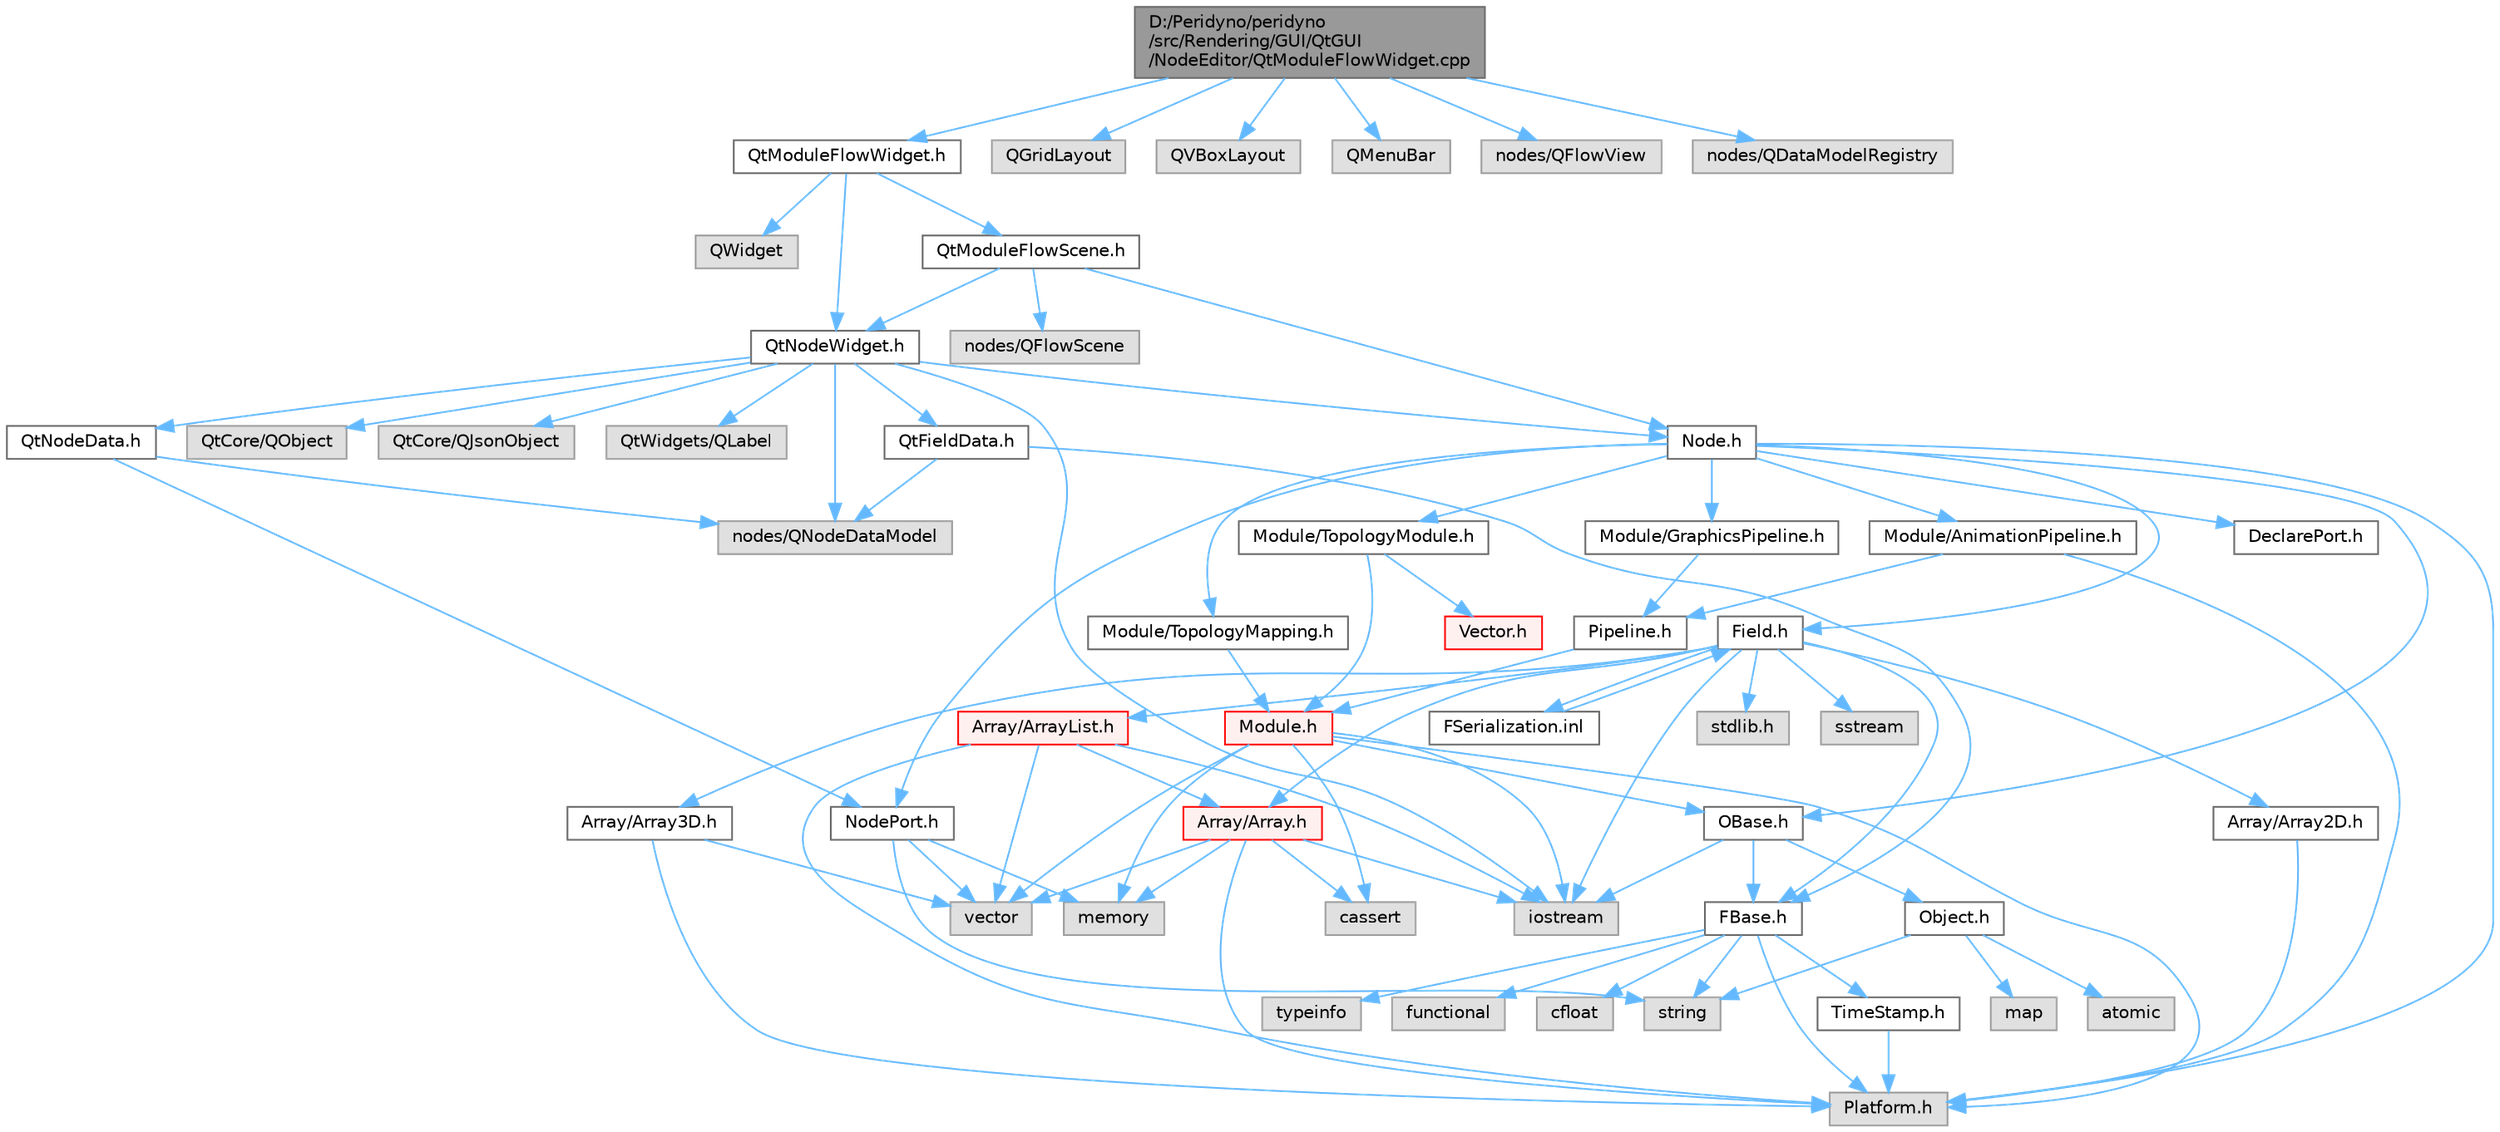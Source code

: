 digraph "D:/Peridyno/peridyno/src/Rendering/GUI/QtGUI/NodeEditor/QtModuleFlowWidget.cpp"
{
 // LATEX_PDF_SIZE
  bgcolor="transparent";
  edge [fontname=Helvetica,fontsize=10,labelfontname=Helvetica,labelfontsize=10];
  node [fontname=Helvetica,fontsize=10,shape=box,height=0.2,width=0.4];
  Node1 [id="Node000001",label="D:/Peridyno/peridyno\l/src/Rendering/GUI/QtGUI\l/NodeEditor/QtModuleFlowWidget.cpp",height=0.2,width=0.4,color="gray40", fillcolor="grey60", style="filled", fontcolor="black",tooltip=" "];
  Node1 -> Node2 [id="edge1_Node000001_Node000002",color="steelblue1",style="solid",tooltip=" "];
  Node2 [id="Node000002",label="QtModuleFlowWidget.h",height=0.2,width=0.4,color="grey40", fillcolor="white", style="filled",URL="$_qt_module_flow_widget_8h.html",tooltip=" "];
  Node2 -> Node3 [id="edge2_Node000002_Node000003",color="steelblue1",style="solid",tooltip=" "];
  Node3 [id="Node000003",label="QWidget",height=0.2,width=0.4,color="grey60", fillcolor="#E0E0E0", style="filled",tooltip=" "];
  Node2 -> Node4 [id="edge3_Node000002_Node000004",color="steelblue1",style="solid",tooltip=" "];
  Node4 [id="Node000004",label="QtModuleFlowScene.h",height=0.2,width=0.4,color="grey40", fillcolor="white", style="filled",URL="$_qt_module_flow_scene_8h.html",tooltip=" "];
  Node4 -> Node5 [id="edge4_Node000004_Node000005",color="steelblue1",style="solid",tooltip=" "];
  Node5 [id="Node000005",label="nodes/QFlowScene",height=0.2,width=0.4,color="grey60", fillcolor="#E0E0E0", style="filled",tooltip=" "];
  Node4 -> Node6 [id="edge5_Node000004_Node000006",color="steelblue1",style="solid",tooltip=" "];
  Node6 [id="Node000006",label="Node.h",height=0.2,width=0.4,color="grey40", fillcolor="white", style="filled",URL="$_node_8h.html",tooltip=" "];
  Node6 -> Node7 [id="edge6_Node000006_Node000007",color="steelblue1",style="solid",tooltip=" "];
  Node7 [id="Node000007",label="OBase.h",height=0.2,width=0.4,color="grey40", fillcolor="white", style="filled",URL="$_o_base_8h.html",tooltip=" "];
  Node7 -> Node8 [id="edge7_Node000007_Node000008",color="steelblue1",style="solid",tooltip=" "];
  Node8 [id="Node000008",label="iostream",height=0.2,width=0.4,color="grey60", fillcolor="#E0E0E0", style="filled",tooltip=" "];
  Node7 -> Node9 [id="edge8_Node000007_Node000009",color="steelblue1",style="solid",tooltip=" "];
  Node9 [id="Node000009",label="FBase.h",height=0.2,width=0.4,color="grey40", fillcolor="white", style="filled",URL="$_f_base_8h.html",tooltip=" "];
  Node9 -> Node10 [id="edge9_Node000009_Node000010",color="steelblue1",style="solid",tooltip=" "];
  Node10 [id="Node000010",label="Platform.h",height=0.2,width=0.4,color="grey60", fillcolor="#E0E0E0", style="filled",tooltip=" "];
  Node9 -> Node11 [id="edge10_Node000009_Node000011",color="steelblue1",style="solid",tooltip=" "];
  Node11 [id="Node000011",label="TimeStamp.h",height=0.2,width=0.4,color="grey40", fillcolor="white", style="filled",URL="$_time_stamp_8h.html",tooltip=" "];
  Node11 -> Node10 [id="edge11_Node000011_Node000010",color="steelblue1",style="solid",tooltip=" "];
  Node9 -> Node12 [id="edge12_Node000009_Node000012",color="steelblue1",style="solid",tooltip=" "];
  Node12 [id="Node000012",label="typeinfo",height=0.2,width=0.4,color="grey60", fillcolor="#E0E0E0", style="filled",tooltip=" "];
  Node9 -> Node13 [id="edge13_Node000009_Node000013",color="steelblue1",style="solid",tooltip=" "];
  Node13 [id="Node000013",label="string",height=0.2,width=0.4,color="grey60", fillcolor="#E0E0E0", style="filled",tooltip=" "];
  Node9 -> Node14 [id="edge14_Node000009_Node000014",color="steelblue1",style="solid",tooltip=" "];
  Node14 [id="Node000014",label="functional",height=0.2,width=0.4,color="grey60", fillcolor="#E0E0E0", style="filled",tooltip=" "];
  Node9 -> Node15 [id="edge15_Node000009_Node000015",color="steelblue1",style="solid",tooltip=" "];
  Node15 [id="Node000015",label="cfloat",height=0.2,width=0.4,color="grey60", fillcolor="#E0E0E0", style="filled",tooltip=" "];
  Node7 -> Node16 [id="edge16_Node000007_Node000016",color="steelblue1",style="solid",tooltip=" "];
  Node16 [id="Node000016",label="Object.h",height=0.2,width=0.4,color="grey40", fillcolor="white", style="filled",URL="$_object_8h.html",tooltip=" "];
  Node16 -> Node13 [id="edge17_Node000016_Node000013",color="steelblue1",style="solid",tooltip=" "];
  Node16 -> Node17 [id="edge18_Node000016_Node000017",color="steelblue1",style="solid",tooltip=" "];
  Node17 [id="Node000017",label="atomic",height=0.2,width=0.4,color="grey60", fillcolor="#E0E0E0", style="filled",tooltip=" "];
  Node16 -> Node18 [id="edge19_Node000016_Node000018",color="steelblue1",style="solid",tooltip=" "];
  Node18 [id="Node000018",label="map",height=0.2,width=0.4,color="grey60", fillcolor="#E0E0E0", style="filled",tooltip=" "];
  Node6 -> Node19 [id="edge20_Node000006_Node000019",color="steelblue1",style="solid",tooltip=" "];
  Node19 [id="Node000019",label="Field.h",height=0.2,width=0.4,color="grey40", fillcolor="white", style="filled",URL="$_field_8h.html",tooltip=" "];
  Node19 -> Node8 [id="edge21_Node000019_Node000008",color="steelblue1",style="solid",tooltip=" "];
  Node19 -> Node20 [id="edge22_Node000019_Node000020",color="steelblue1",style="solid",tooltip=" "];
  Node20 [id="Node000020",label="stdlib.h",height=0.2,width=0.4,color="grey60", fillcolor="#E0E0E0", style="filled",tooltip=" "];
  Node19 -> Node21 [id="edge23_Node000019_Node000021",color="steelblue1",style="solid",tooltip=" "];
  Node21 [id="Node000021",label="sstream",height=0.2,width=0.4,color="grey60", fillcolor="#E0E0E0", style="filled",tooltip=" "];
  Node19 -> Node9 [id="edge24_Node000019_Node000009",color="steelblue1",style="solid",tooltip=" "];
  Node19 -> Node22 [id="edge25_Node000019_Node000022",color="steelblue1",style="solid",tooltip=" "];
  Node22 [id="Node000022",label="Array/Array.h",height=0.2,width=0.4,color="red", fillcolor="#FFF0F0", style="filled",URL="$_array_8h.html",tooltip=" "];
  Node22 -> Node10 [id="edge26_Node000022_Node000010",color="steelblue1",style="solid",tooltip=" "];
  Node22 -> Node23 [id="edge27_Node000022_Node000023",color="steelblue1",style="solid",tooltip=" "];
  Node23 [id="Node000023",label="cassert",height=0.2,width=0.4,color="grey60", fillcolor="#E0E0E0", style="filled",tooltip=" "];
  Node22 -> Node24 [id="edge28_Node000022_Node000024",color="steelblue1",style="solid",tooltip=" "];
  Node24 [id="Node000024",label="vector",height=0.2,width=0.4,color="grey60", fillcolor="#E0E0E0", style="filled",tooltip=" "];
  Node22 -> Node8 [id="edge29_Node000022_Node000008",color="steelblue1",style="solid",tooltip=" "];
  Node22 -> Node26 [id="edge30_Node000022_Node000026",color="steelblue1",style="solid",tooltip=" "];
  Node26 [id="Node000026",label="memory",height=0.2,width=0.4,color="grey60", fillcolor="#E0E0E0", style="filled",tooltip=" "];
  Node19 -> Node28 [id="edge31_Node000019_Node000028",color="steelblue1",style="solid",tooltip=" "];
  Node28 [id="Node000028",label="Array/Array2D.h",height=0.2,width=0.4,color="grey40", fillcolor="white", style="filled",URL="$_array2_d_8h.html",tooltip=" "];
  Node28 -> Node10 [id="edge32_Node000028_Node000010",color="steelblue1",style="solid",tooltip=" "];
  Node19 -> Node29 [id="edge33_Node000019_Node000029",color="steelblue1",style="solid",tooltip=" "];
  Node29 [id="Node000029",label="Array/Array3D.h",height=0.2,width=0.4,color="grey40", fillcolor="white", style="filled",URL="$_array3_d_8h.html",tooltip=" "];
  Node29 -> Node10 [id="edge34_Node000029_Node000010",color="steelblue1",style="solid",tooltip=" "];
  Node29 -> Node24 [id="edge35_Node000029_Node000024",color="steelblue1",style="solid",tooltip=" "];
  Node19 -> Node30 [id="edge36_Node000019_Node000030",color="steelblue1",style="solid",tooltip=" "];
  Node30 [id="Node000030",label="Array/ArrayList.h",height=0.2,width=0.4,color="red", fillcolor="#FFF0F0", style="filled",URL="$_array_list_8h.html",tooltip=" "];
  Node30 -> Node24 [id="edge37_Node000030_Node000024",color="steelblue1",style="solid",tooltip=" "];
  Node30 -> Node8 [id="edge38_Node000030_Node000008",color="steelblue1",style="solid",tooltip=" "];
  Node30 -> Node10 [id="edge39_Node000030_Node000010",color="steelblue1",style="solid",tooltip=" "];
  Node30 -> Node22 [id="edge40_Node000030_Node000022",color="steelblue1",style="solid",tooltip=" "];
  Node19 -> Node71 [id="edge41_Node000019_Node000071",color="steelblue1",style="solid",tooltip=" "];
  Node71 [id="Node000071",label="FSerialization.inl",height=0.2,width=0.4,color="grey40", fillcolor="white", style="filled",URL="$_f_serialization_8inl.html",tooltip=" "];
  Node71 -> Node19 [id="edge42_Node000071_Node000019",color="steelblue1",style="solid",tooltip=" "];
  Node6 -> Node10 [id="edge43_Node000006_Node000010",color="steelblue1",style="solid",tooltip=" "];
  Node6 -> Node72 [id="edge44_Node000006_Node000072",color="steelblue1",style="solid",tooltip=" "];
  Node72 [id="Node000072",label="DeclarePort.h",height=0.2,width=0.4,color="grey40", fillcolor="white", style="filled",URL="$_declare_port_8h.html",tooltip=" "];
  Node6 -> Node73 [id="edge45_Node000006_Node000073",color="steelblue1",style="solid",tooltip=" "];
  Node73 [id="Node000073",label="NodePort.h",height=0.2,width=0.4,color="grey40", fillcolor="white", style="filled",URL="$_node_port_8h.html",tooltip=" "];
  Node73 -> Node13 [id="edge46_Node000073_Node000013",color="steelblue1",style="solid",tooltip=" "];
  Node73 -> Node24 [id="edge47_Node000073_Node000024",color="steelblue1",style="solid",tooltip=" "];
  Node73 -> Node26 [id="edge48_Node000073_Node000026",color="steelblue1",style="solid",tooltip=" "];
  Node6 -> Node74 [id="edge49_Node000006_Node000074",color="steelblue1",style="solid",tooltip=" "];
  Node74 [id="Node000074",label="Module/TopologyModule.h",height=0.2,width=0.4,color="grey40", fillcolor="white", style="filled",URL="$_topology_module_8h.html",tooltip=" "];
  Node74 -> Node35 [id="edge50_Node000074_Node000035",color="steelblue1",style="solid",tooltip=" "];
  Node35 [id="Node000035",label="Vector.h",height=0.2,width=0.4,color="red", fillcolor="#FFF0F0", style="filled",URL="$_vector_8h.html",tooltip=" "];
  Node74 -> Node75 [id="edge51_Node000074_Node000075",color="steelblue1",style="solid",tooltip=" "];
  Node75 [id="Node000075",label="Module.h",height=0.2,width=0.4,color="red", fillcolor="#FFF0F0", style="filled",URL="$_module_8h.html",tooltip=" "];
  Node75 -> Node10 [id="edge52_Node000075_Node000010",color="steelblue1",style="solid",tooltip=" "];
  Node75 -> Node26 [id="edge53_Node000075_Node000026",color="steelblue1",style="solid",tooltip=" "];
  Node75 -> Node24 [id="edge54_Node000075_Node000024",color="steelblue1",style="solid",tooltip=" "];
  Node75 -> Node23 [id="edge55_Node000075_Node000023",color="steelblue1",style="solid",tooltip=" "];
  Node75 -> Node8 [id="edge56_Node000075_Node000008",color="steelblue1",style="solid",tooltip=" "];
  Node75 -> Node7 [id="edge57_Node000075_Node000007",color="steelblue1",style="solid",tooltip=" "];
  Node6 -> Node95 [id="edge58_Node000006_Node000095",color="steelblue1",style="solid",tooltip=" "];
  Node95 [id="Node000095",label="Module/TopologyMapping.h",height=0.2,width=0.4,color="grey40", fillcolor="white", style="filled",URL="$_topology_mapping_8h.html",tooltip=" "];
  Node95 -> Node75 [id="edge59_Node000095_Node000075",color="steelblue1",style="solid",tooltip=" "];
  Node6 -> Node96 [id="edge60_Node000006_Node000096",color="steelblue1",style="solid",tooltip=" "];
  Node96 [id="Node000096",label="Module/AnimationPipeline.h",height=0.2,width=0.4,color="grey40", fillcolor="white", style="filled",URL="$_animation_pipeline_8h.html",tooltip=" "];
  Node96 -> Node97 [id="edge61_Node000096_Node000097",color="steelblue1",style="solid",tooltip=" "];
  Node97 [id="Node000097",label="Pipeline.h",height=0.2,width=0.4,color="grey40", fillcolor="white", style="filled",URL="$_pipeline_8h.html",tooltip=" "];
  Node97 -> Node75 [id="edge62_Node000097_Node000075",color="steelblue1",style="solid",tooltip=" "];
  Node96 -> Node10 [id="edge63_Node000096_Node000010",color="steelblue1",style="solid",tooltip=" "];
  Node6 -> Node98 [id="edge64_Node000006_Node000098",color="steelblue1",style="solid",tooltip=" "];
  Node98 [id="Node000098",label="Module/GraphicsPipeline.h",height=0.2,width=0.4,color="grey40", fillcolor="white", style="filled",URL="$_graphics_pipeline_8h.html",tooltip=" "];
  Node98 -> Node97 [id="edge65_Node000098_Node000097",color="steelblue1",style="solid",tooltip=" "];
  Node4 -> Node99 [id="edge66_Node000004_Node000099",color="steelblue1",style="solid",tooltip=" "];
  Node99 [id="Node000099",label="QtNodeWidget.h",height=0.2,width=0.4,color="grey40", fillcolor="white", style="filled",URL="$_qt_node_widget_8h.html",tooltip=" "];
  Node99 -> Node100 [id="edge67_Node000099_Node000100",color="steelblue1",style="solid",tooltip=" "];
  Node100 [id="Node000100",label="QtCore/QObject",height=0.2,width=0.4,color="grey60", fillcolor="#E0E0E0", style="filled",tooltip=" "];
  Node99 -> Node101 [id="edge68_Node000099_Node000101",color="steelblue1",style="solid",tooltip=" "];
  Node101 [id="Node000101",label="QtCore/QJsonObject",height=0.2,width=0.4,color="grey60", fillcolor="#E0E0E0", style="filled",tooltip=" "];
  Node99 -> Node102 [id="edge69_Node000099_Node000102",color="steelblue1",style="solid",tooltip=" "];
  Node102 [id="Node000102",label="QtWidgets/QLabel",height=0.2,width=0.4,color="grey60", fillcolor="#E0E0E0", style="filled",tooltip=" "];
  Node99 -> Node103 [id="edge70_Node000099_Node000103",color="steelblue1",style="solid",tooltip=" "];
  Node103 [id="Node000103",label="nodes/QNodeDataModel",height=0.2,width=0.4,color="grey60", fillcolor="#E0E0E0", style="filled",tooltip=" "];
  Node99 -> Node6 [id="edge71_Node000099_Node000006",color="steelblue1",style="solid",tooltip=" "];
  Node99 -> Node104 [id="edge72_Node000099_Node000104",color="steelblue1",style="solid",tooltip=" "];
  Node104 [id="Node000104",label="QtNodeData.h",height=0.2,width=0.4,color="grey40", fillcolor="white", style="filled",URL="$_qt_node_data_8h.html",tooltip=" "];
  Node104 -> Node103 [id="edge73_Node000104_Node000103",color="steelblue1",style="solid",tooltip=" "];
  Node104 -> Node73 [id="edge74_Node000104_Node000073",color="steelblue1",style="solid",tooltip=" "];
  Node99 -> Node105 [id="edge75_Node000099_Node000105",color="steelblue1",style="solid",tooltip=" "];
  Node105 [id="Node000105",label="QtFieldData.h",height=0.2,width=0.4,color="grey40", fillcolor="white", style="filled",URL="$_qt_field_data_8h.html",tooltip=" "];
  Node105 -> Node103 [id="edge76_Node000105_Node000103",color="steelblue1",style="solid",tooltip=" "];
  Node105 -> Node9 [id="edge77_Node000105_Node000009",color="steelblue1",style="solid",tooltip=" "];
  Node99 -> Node8 [id="edge78_Node000099_Node000008",color="steelblue1",style="solid",tooltip=" "];
  Node2 -> Node99 [id="edge79_Node000002_Node000099",color="steelblue1",style="solid",tooltip=" "];
  Node1 -> Node106 [id="edge80_Node000001_Node000106",color="steelblue1",style="solid",tooltip=" "];
  Node106 [id="Node000106",label="QGridLayout",height=0.2,width=0.4,color="grey60", fillcolor="#E0E0E0", style="filled",tooltip=" "];
  Node1 -> Node107 [id="edge81_Node000001_Node000107",color="steelblue1",style="solid",tooltip=" "];
  Node107 [id="Node000107",label="QVBoxLayout",height=0.2,width=0.4,color="grey60", fillcolor="#E0E0E0", style="filled",tooltip=" "];
  Node1 -> Node108 [id="edge82_Node000001_Node000108",color="steelblue1",style="solid",tooltip=" "];
  Node108 [id="Node000108",label="QMenuBar",height=0.2,width=0.4,color="grey60", fillcolor="#E0E0E0", style="filled",tooltip=" "];
  Node1 -> Node109 [id="edge83_Node000001_Node000109",color="steelblue1",style="solid",tooltip=" "];
  Node109 [id="Node000109",label="nodes/QFlowView",height=0.2,width=0.4,color="grey60", fillcolor="#E0E0E0", style="filled",tooltip=" "];
  Node1 -> Node110 [id="edge84_Node000001_Node000110",color="steelblue1",style="solid",tooltip=" "];
  Node110 [id="Node000110",label="nodes/QDataModelRegistry",height=0.2,width=0.4,color="grey60", fillcolor="#E0E0E0", style="filled",tooltip=" "];
}
